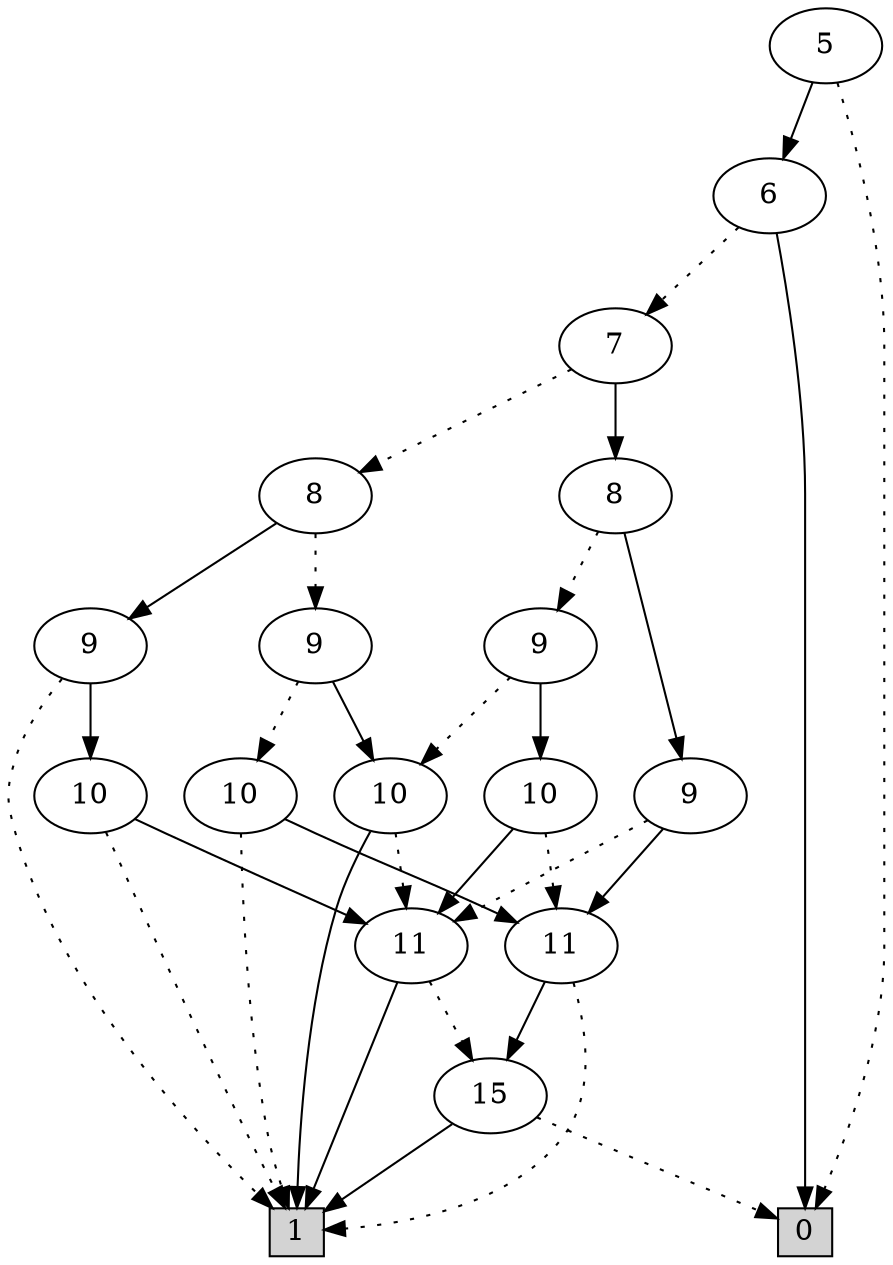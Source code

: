 digraph G {
0 [shape=box, label="0", style=filled, shape=box, height=0.3, width=0.3];
1 [shape=box, label="1", style=filled, shape=box, height=0.3, width=0.3];
1147 [label="5"];
1147 -> 0 [style=dotted];
1147 -> 1146 [style=filled];
1146 [label="6"];
1146 -> 1145 [style=dotted];
1146 -> 0 [style=filled];
1145 [label="7"];
1145 -> 1087 [style=dotted];
1145 -> 940 [style=filled];
1087 [label="8"];
1087 -> 1084 [style=dotted];
1087 -> 1086 [style=filled];
1084 [label="9"];
1084 -> 504 [style=dotted];
1084 -> 324 [style=filled];
504 [label="10"];
504 -> 1 [style=dotted];
504 -> 308 [style=filled];
308 [label="11"];
308 -> 1 [style=dotted];
308 -> 32 [style=filled];
32 [label="15"];
32 -> 0 [style=dotted];
32 -> 1 [style=filled];
324 [label="10"];
324 -> 323 [style=dotted];
324 -> 1 [style=filled];
323 [label="11"];
323 -> 32 [style=dotted];
323 -> 1 [style=filled];
1086 [label="9"];
1086 -> 1 [style=dotted];
1086 -> 562 [style=filled];
562 [label="10"];
562 -> 1 [style=dotted];
562 -> 323 [style=filled];
940 [label="8"];
940 -> 939 [style=dotted];
940 -> 937 [style=filled];
939 [label="9"];
939 -> 324 [style=dotted];
939 -> 564 [style=filled];
564 [label="10"];
564 -> 308 [style=dotted];
564 -> 323 [style=filled];
937 [label="9"];
937 -> 323 [style=dotted];
937 -> 308 [style=filled];
}
